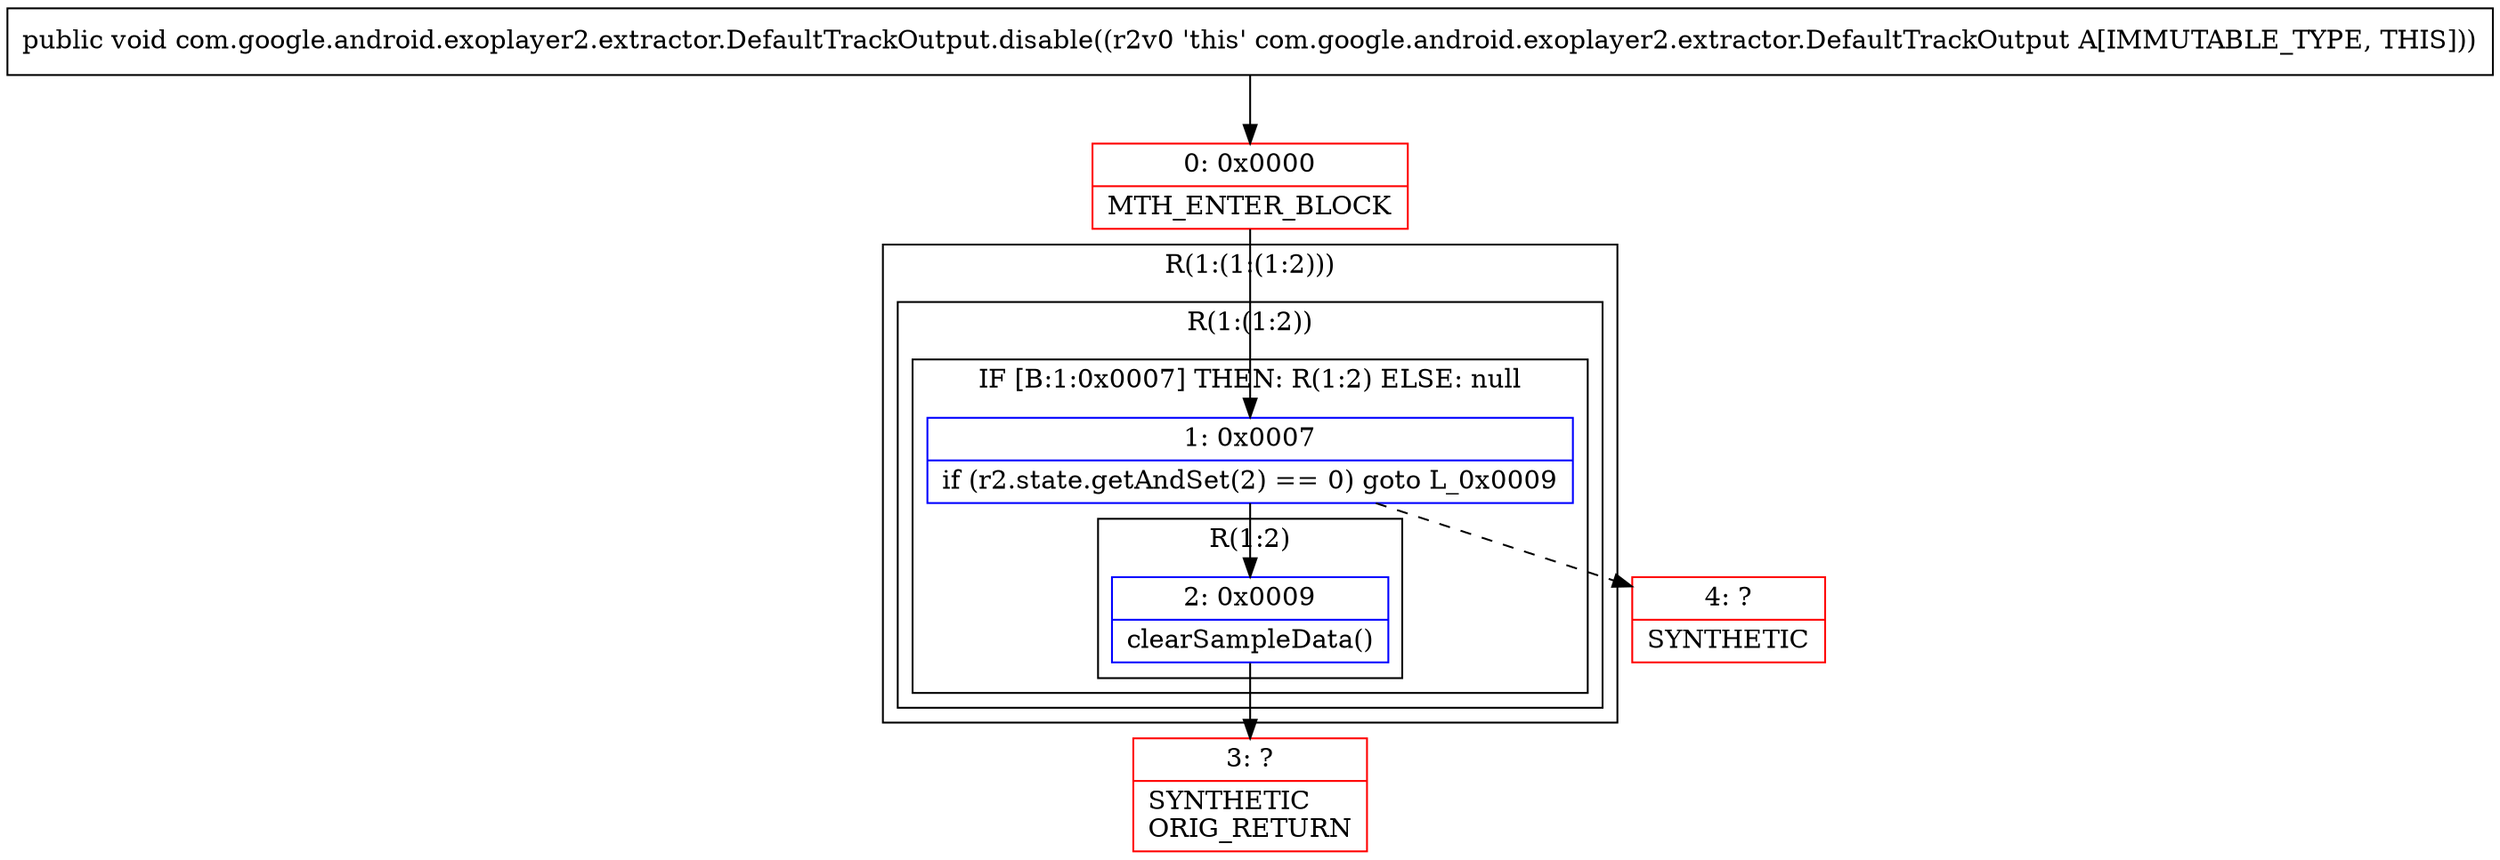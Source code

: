 digraph "CFG forcom.google.android.exoplayer2.extractor.DefaultTrackOutput.disable()V" {
subgraph cluster_Region_693911547 {
label = "R(1:(1:(1:2)))";
node [shape=record,color=blue];
subgraph cluster_Region_1557424529 {
label = "R(1:(1:2))";
node [shape=record,color=blue];
subgraph cluster_IfRegion_470037235 {
label = "IF [B:1:0x0007] THEN: R(1:2) ELSE: null";
node [shape=record,color=blue];
Node_1 [shape=record,label="{1\:\ 0x0007|if (r2.state.getAndSet(2) == 0) goto L_0x0009\l}"];
subgraph cluster_Region_1560823425 {
label = "R(1:2)";
node [shape=record,color=blue];
Node_2 [shape=record,label="{2\:\ 0x0009|clearSampleData()\l}"];
}
}
}
}
Node_0 [shape=record,color=red,label="{0\:\ 0x0000|MTH_ENTER_BLOCK\l}"];
Node_3 [shape=record,color=red,label="{3\:\ ?|SYNTHETIC\lORIG_RETURN\l}"];
Node_4 [shape=record,color=red,label="{4\:\ ?|SYNTHETIC\l}"];
MethodNode[shape=record,label="{public void com.google.android.exoplayer2.extractor.DefaultTrackOutput.disable((r2v0 'this' com.google.android.exoplayer2.extractor.DefaultTrackOutput A[IMMUTABLE_TYPE, THIS])) }"];
MethodNode -> Node_0;
Node_1 -> Node_2;
Node_1 -> Node_4[style=dashed];
Node_2 -> Node_3;
Node_0 -> Node_1;
}

